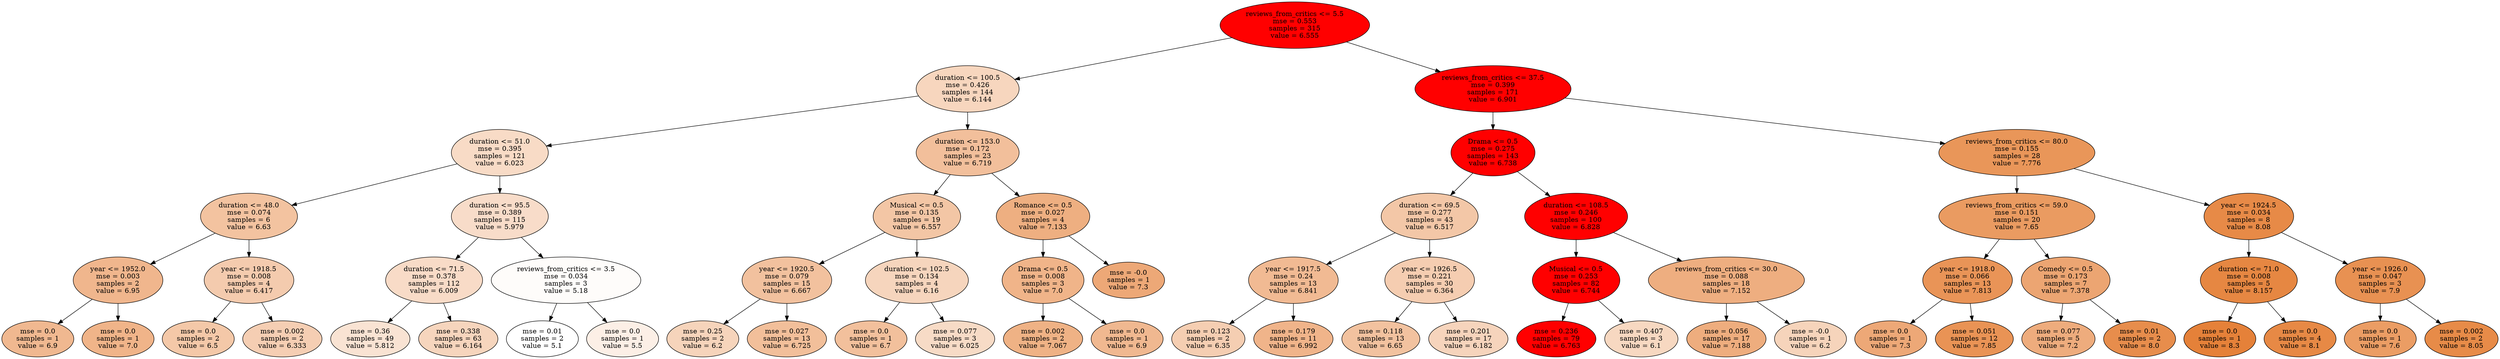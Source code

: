 digraph {
	0 [label="reviews_from_critics <= 5.5\nmse = 0.553\nsamples = 315\nvalue = 6.555" fillcolor=red style=filled]
	1 [label="duration <= 100.5\nmse = 0.426\nsamples = 144\nvalue = 6.144" fillcolor="#f7d6be" style=filled]
	2 [label="duration <= 51.0\nmse = 0.395\nsamples = 121\nvalue = 6.023" fillcolor="#f8dbc6" style=filled]
	3 [label="duration <= 48.0\nmse = 0.074\nsamples = 6\nvalue = 6.63" fillcolor="#f3c3a0" style=filled]
	4 [label="year <= 1952.0\nmse = 0.003\nsamples = 2\nvalue = 6.95" fillcolor="#f0b68d" style=filled]
	5 [label="mse = 0.0\nsamples = 1\nvalue = 6.9" fillcolor="#f0b890" style=filled]
	6 [label="mse = 0.0\nsamples = 1\nvalue = 7.0" fillcolor="#f0b489" style=filled]
	7 [label="year <= 1918.5\nmse = 0.008\nsamples = 4\nvalue = 6.417" fillcolor="#f4cbae" style=filled]
	8 [label="mse = 0.0\nsamples = 2\nvalue = 6.5" fillcolor="#f4c8a8" style=filled]
	9 [label="mse = 0.002\nsamples = 2\nvalue = 6.333" fillcolor="#f5ceb3" style=filled]
	10 [label="duration <= 95.5\nmse = 0.389\nsamples = 115\nvalue = 5.979" fillcolor="#f8dcc9" style=filled]
	11 [label="duration <= 71.5\nmse = 0.378\nsamples = 112\nvalue = 6.009" fillcolor="#f8dbc7" style=filled]
	12 [label="mse = 0.36\nsamples = 49\nvalue = 5.812" fillcolor="#f9e3d3" style=filled]
	13 [label="mse = 0.338\nsamples = 63\nvalue = 6.164" fillcolor="#f6d5bd" style=filled]
	14 [label="reviews_from_critics <= 3.5\nmse = 0.034\nsamples = 3\nvalue = 5.18" fillcolor="#fefcfa" style=filled]
	15 [label="mse = 0.01\nsamples = 2\nvalue = 5.1" fillcolor="#ffffff" style=filled]
	16 [label="mse = 0.0\nsamples = 1\nvalue = 5.5" fillcolor="#fcefe6" style=filled]
	17 [label="duration <= 153.0\nmse = 0.172\nsamples = 23\nvalue = 6.719" fillcolor="#f2bf9b" style=filled]
	18 [label="Musical <= 0.5\nmse = 0.135\nsamples = 19\nvalue = 6.557" fillcolor="#f3c6a5" style=filled]
	19 [label="year <= 1920.5\nmse = 0.079\nsamples = 15\nvalue = 6.667" fillcolor="#f2c19e" style=filled]
	20 [label="mse = 0.25\nsamples = 2\nvalue = 6.2" fillcolor="#f6d4bb" style=filled]
	21 [label="mse = 0.027\nsamples = 13\nvalue = 6.725" fillcolor="#f2bf9a" style=filled]
	22 [label="duration <= 102.5\nmse = 0.134\nsamples = 4\nvalue = 6.16" fillcolor="#f6d5bd" style=filled]
	23 [label="mse = 0.0\nsamples = 1\nvalue = 6.7" fillcolor="#f2c09c" style=filled]
	24 [label="mse = 0.077\nsamples = 3\nvalue = 6.025" fillcolor="#f7dbc6" style=filled]
	25 [label="Romance <= 0.5\nmse = 0.027\nsamples = 4\nvalue = 7.133" fillcolor="#eeaf81" style=filled]
	26 [label="Drama <= 0.5\nmse = 0.008\nsamples = 3\nvalue = 7.0" fillcolor="#f0b489" style=filled]
	27 [label="mse = 0.002\nsamples = 2\nvalue = 7.067" fillcolor="#efb285" style=filled]
	28 [label="mse = 0.0\nsamples = 1\nvalue = 6.9" fillcolor="#f0b890" style=filled]
	29 [label="mse = -0.0\nsamples = 1\nvalue = 7.3" fillcolor="#eda877" style=filled]
	30 [label="reviews_from_critics <= 37.5\nmse = 0.399\nsamples = 171\nvalue = 6.901" fillcolor=red style=filled]
	31 [label="Drama <= 0.5\nmse = 0.275\nsamples = 143\nvalue = 6.738" fillcolor=red style=filled]
	32 [label="duration <= 69.5\nmse = 0.277\nsamples = 43\nvalue = 6.517" fillcolor="#f3c7a7" style=filled]
	33 [label="year <= 1917.5\nmse = 0.24\nsamples = 13\nvalue = 6.841" fillcolor="#f1ba93" style=filled]
	34 [label="mse = 0.123\nsamples = 2\nvalue = 6.35" fillcolor="#f5ceb2" style=filled]
	35 [label="mse = 0.179\nsamples = 11\nvalue = 6.992" fillcolor="#f0b48a" style=filled]
	36 [label="year <= 1926.5\nmse = 0.221\nsamples = 30\nvalue = 6.364" fillcolor="#f5cdb1" style=filled]
	37 [label="mse = 0.118\nsamples = 13\nvalue = 6.65" fillcolor="#f2c29f" style=filled]
	38 [label="mse = 0.201\nsamples = 17\nvalue = 6.182" fillcolor="#f6d4bc" style=filled]
	39 [label="duration <= 108.5\nmse = 0.246\nsamples = 100\nvalue = 6.828" fillcolor=red style=filled]
	40 [label="Musical <= 0.5\nmse = 0.253\nsamples = 82\nvalue = 6.744" fillcolor=red style=filled]
	41 [label="mse = 0.236\nsamples = 79\nvalue = 6.763" fillcolor=red style=filled]
	42 [label="mse = 0.407\nsamples = 3\nvalue = 6.1" fillcolor="#f7d8c1" style=filled]
	43 [label="reviews_from_critics <= 30.0\nmse = 0.088\nsamples = 18\nvalue = 7.152" fillcolor="#eeae80" style=filled]
	44 [label="mse = 0.056\nsamples = 17\nvalue = 7.188" fillcolor="#eead7e" style=filled]
	45 [label="mse = -0.0\nsamples = 1\nvalue = 6.2" fillcolor="#f6d4bb" style=filled]
	46 [label="reviews_from_critics <= 80.0\nmse = 0.155\nsamples = 28\nvalue = 7.776" fillcolor="#e99659" style=filled]
	47 [label="reviews_from_critics <= 59.0\nmse = 0.151\nsamples = 20\nvalue = 7.65" fillcolor="#ea9b61" style=filled]
	48 [label="year <= 1918.0\nmse = 0.066\nsamples = 13\nvalue = 7.813" fillcolor="#e99457" style=filled]
	49 [label="mse = 0.0\nsamples = 1\nvalue = 7.3" fillcolor="#eda877" style=filled]
	50 [label="mse = 0.051\nsamples = 12\nvalue = 7.85" fillcolor="#e99355" style=filled]
	51 [label="Comedy <= 0.5\nmse = 0.173\nsamples = 7\nvalue = 7.378" fillcolor="#eca572" style=filled]
	52 [label="mse = 0.077\nsamples = 5\nvalue = 7.2" fillcolor="#eeac7d" style=filled]
	53 [label="mse = 0.01\nsamples = 2\nvalue = 8.0" fillcolor="#e78d4c" style=filled]
	54 [label="year <= 1924.5\nmse = 0.034\nsamples = 8\nvalue = 8.08" fillcolor="#e78a47" style=filled]
	55 [label="duration <= 71.0\nmse = 0.008\nsamples = 5\nvalue = 8.157" fillcolor="#e68742" style=filled]
	56 [label="mse = 0.0\nsamples = 1\nvalue = 8.3" fillcolor="#e58139" style=filled]
	57 [label="mse = 0.0\nsamples = 4\nvalue = 8.1" fillcolor="#e78945" style=filled]
	58 [label="year <= 1926.0\nmse = 0.047\nsamples = 3\nvalue = 7.9" fillcolor="#e89152" style=filled]
	59 [label="mse = 0.0\nsamples = 1\nvalue = 7.6" fillcolor="#eb9d64" style=filled]
	60 [label="mse = 0.002\nsamples = 2\nvalue = 8.05" fillcolor="#e78b48" style=filled]
	0 -> 1
	1 -> 2
	2 -> 3
	3 -> 4
	4 -> 5
	4 -> 6
	3 -> 7
	7 -> 8
	7 -> 9
	2 -> 10
	10 -> 11
	11 -> 12
	11 -> 13
	10 -> 14
	14 -> 15
	14 -> 16
	1 -> 17
	17 -> 18
	18 -> 19
	19 -> 20
	19 -> 21
	18 -> 22
	22 -> 23
	22 -> 24
	17 -> 25
	25 -> 26
	26 -> 27
	26 -> 28
	25 -> 29
	0 -> 30
	30 -> 31
	31 -> 32
	32 -> 33
	33 -> 34
	33 -> 35
	32 -> 36
	36 -> 37
	36 -> 38
	31 -> 39
	39 -> 40
	40 -> 41
	40 -> 42
	39 -> 43
	43 -> 44
	43 -> 45
	30 -> 46
	46 -> 47
	47 -> 48
	48 -> 49
	48 -> 50
	47 -> 51
	51 -> 52
	51 -> 53
	46 -> 54
	54 -> 55
	55 -> 56
	55 -> 57
	54 -> 58
	58 -> 59
	58 -> 60
}

